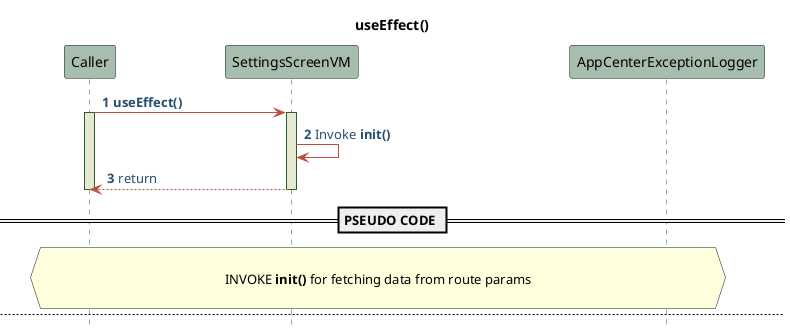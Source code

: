 @startuml SettingsScreenVM

!define POSITIVERESPONSE 90EE90
!define NEGATIVEERESPONSE EFBBBB
!define NETURALRESPONSE F2DC79
!define ALTBACKGROUND 6883BC

hide footbox
skinparam sequence{
    ParticipantBackgroundColor #A7BEAE
    LifeLineBackgroundColor #E7E8D1
    LifeLineBorderColor #2C5F2D
    ActorBackgroundColor #FC766AFF
    ActorBorderColor #FC766AFF
    ArrowColor #B85042
    ArrowFontColor #234E70
}

participant Caller as U
participant SettingsScreenVM as A
participant AppCenterExceptionLogger as B

autonumber 1
title useEffect()
    U -> A: **useEffect()** 
    activate U
    activate A
    A -> A: Invoke **init()**
    A --> U: return
    deactivate A
    deactivate U

    == PSEUDO CODE ==

    hnote across

        INVOKE **init()** for fetching data from route params

    end note

newpage init()
autonumber 1

    U -> A++: Invoke **init()**
    activate U 
    alt #POSITIVERESPONSE try
        A -> A : Get "enable-upload" value from localstorage
        alt #POSITIVERESPONSE enableUpload is 'true'
            A -> A : Update **upload** with true
        end
        A -> A : Get "enable-download" value from localstorage
        alt #POSITIVERESPONSE enableDownload is 'true'
            A -> A : Update **download** with true
        end
    else #NEGATIVEERESPONSE catch error
        A -> B : invoke **exceptionLogger()** with error obtained
        activate B
        B --> A : return
        deactivate B
        A --> U : return
        deactivate A
        deactivate U
    end


    == PSEUDO CODE ==

    hnote across
        **TRY**
            GET enable-upload value from localstorage using **AsyncStorage.getItem('enable-upload')**
            IF enableUpload == 'true'
                UPDATE **upload** with value true
            GET enable-download value from localstorage using **AsyncStorage.getItem('enable-download')**
            IF enableDownload == 'true'
                UPDATE **download** with value true

        **CATCH**
            INVOKE **exceptionLogger** method with catched error
    end note

newpage changeDownload()
autonumber 1

    U -> A: Invoke **changeDownload()** 
    alt #POSITIVERESPONSE try
        alt #POSITIVERESPONSE download is true
            A -> A : Remove "enable-download" value from localstorage
            A -> A : Update **download** with false
        else #POSITIVERESPONSE
            A -> A : Update "enable-download" value as "true" in localstorage
            A -> A : Update **download** with true
        end
    else #NEGATIVEERESPONSE catch error
        A -> B : invoke **exceptionLogger()** with error obatined
        activate B
        B --> A : return
        deactivate B
        A --> U : return
        deactivate A
        deactivate U
    end


    == PSEUDO CODE ==

    hnote across
        **TRY**
            IF download == true
                REMOVE enable-download value from localstorage using **AsyncStorage.removeItem("enable-download")**
                UPDATE **download** with value false
            ELSE
                UPDATE enable-download value to "true" in localstorage using **AsyncStorage.setItem('enable-download', 'true')**
                UPDATE **download** with value true

        **CATCH**
            INVOKE **exceptionLogger** method with catched error
    end note


newpage changeUpload()
autonumber 1

    U -> A: Invoke **changeUpload()** 
    alt #POSITIVERESPONSE try
        alt #POSITIVERESPONSE upload is true
            A -> A : Remove "enable-upload" value from localstorage
            A -> A : Update **upload** with false
        else #POSITIVERESPONSE
            A -> A : Update "enable-upload" value as "true" in localstorage
            A -> A : Update **upload** with true
        end
    else #NEGATIVEERESPONSE catch error
        A -> B : invoke **exceptionLogger()** with error obatined
        activate B
        B --> A : return
        deactivate B
        A --> U : return
        deactivate A
        deactivate U
    end


    == PSEUDO CODE ==

    hnote across
        **TRY**
            IF upload == true
                REMOVE enable-upload value from localstorage using **AsyncStorage.removeItem("enable-upload")**
                UPDATE **upload** with value false
            ELSE
                UPDATE enable-upload value to "true" in localstorage using **AsyncStorage.setItem('enable-upload', 'true')**
                UPDATE **upload** with value true

        **CATCH**
            INVOKE **exceptionLogger** method with catched error
    end note

newpage moveToAbout()
autonumber 1

    U -> A: Invoke **moveToAbout()** 
    activate U
    activate A
    A -> A: navigate to the about screen 
    A --> U: return
    deactivate A
    deactivate U

    == PSEUDO CODE ==

    hnote across

        INVOKE **moveToAbout()** for navigating to **AboutUs** screen

    end note

@enduml


